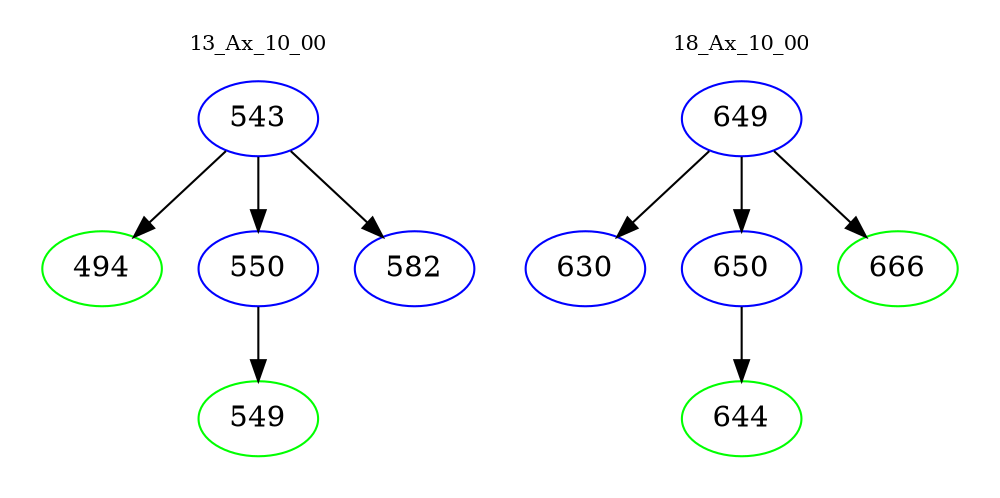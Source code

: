 digraph{
subgraph cluster_0 {
color = white
label = "13_Ax_10_00";
fontsize=10;
T0_543 [label="543", color="blue"]
T0_543 -> T0_494 [color="black"]
T0_494 [label="494", color="green"]
T0_543 -> T0_550 [color="black"]
T0_550 [label="550", color="blue"]
T0_550 -> T0_549 [color="black"]
T0_549 [label="549", color="green"]
T0_543 -> T0_582 [color="black"]
T0_582 [label="582", color="blue"]
}
subgraph cluster_1 {
color = white
label = "18_Ax_10_00";
fontsize=10;
T1_649 [label="649", color="blue"]
T1_649 -> T1_630 [color="black"]
T1_630 [label="630", color="blue"]
T1_649 -> T1_650 [color="black"]
T1_650 [label="650", color="blue"]
T1_650 -> T1_644 [color="black"]
T1_644 [label="644", color="green"]
T1_649 -> T1_666 [color="black"]
T1_666 [label="666", color="green"]
}
}
